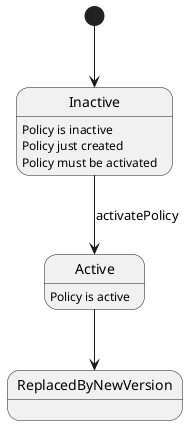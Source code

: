 @startuml policyState

[*] --> Inactive
Inactive: Policy is inactive
Inactive: Policy just created
Inactive: Policy must be activated

Inactive --> Active: activatePolicy
Active: Policy is active

Active --> ReplacedByNewVersion

@enduml